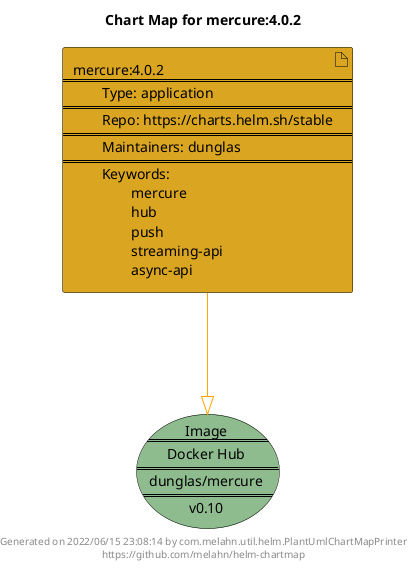 @startuml
skinparam linetype ortho
skinparam backgroundColor white
skinparam usecaseBorderColor black
skinparam usecaseArrowColor LightSlateGray
skinparam artifactBorderColor black
skinparam artifactArrowColor LightSlateGray

title Chart Map for mercure:4.0.2

'There is one referenced Helm Chart
artifact "mercure:4.0.2\n====\n\tType: application\n====\n\tRepo: https://charts.helm.sh/stable\n====\n\tMaintainers: dunglas\n====\n\tKeywords: \n\t\tmercure\n\t\thub\n\t\tpush\n\t\tstreaming-api\n\t\tasync-api" as mercure_4_0_2 #GoldenRod

'There is one referenced Docker Image
usecase "Image\n====\nDocker Hub\n====\ndunglas/mercure\n====\nv0.10" as dunglas_mercure_v0_10 #DarkSeaGreen

'Chart Dependencies
mercure_4_0_2--[#orange]-|>dunglas_mercure_v0_10

center footer Generated on 2022/06/15 23:08:14 by com.melahn.util.helm.PlantUmlChartMapPrinter\nhttps://github.com/melahn/helm-chartmap
@enduml
